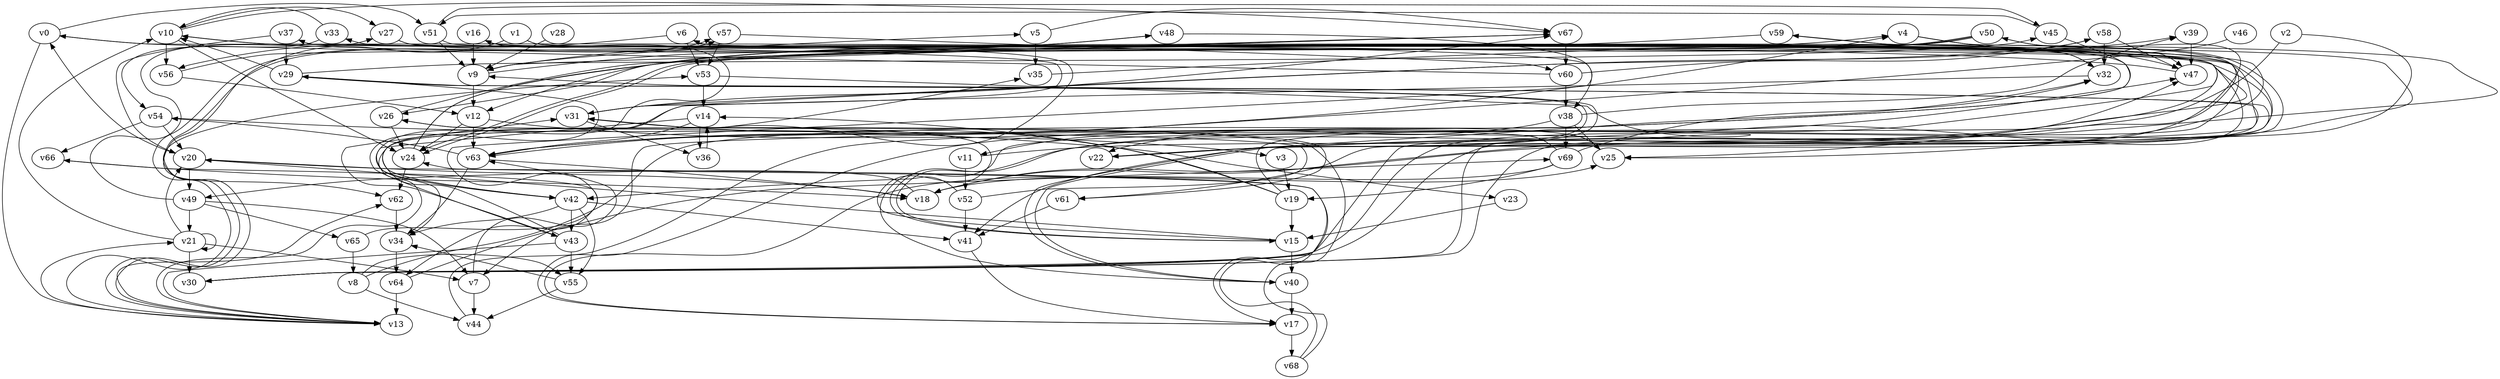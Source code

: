 // Benchmark game 105 - 70 vertices
digraph G {
    v0 [name="v0", player=1];
    v1 [name="v1", player=0];
    v2 [name="v2", player=1];
    v3 [name="v3", player=1];
    v4 [name="v4", player=1];
    v5 [name="v5", player=0];
    v6 [name="v6", player=1];
    v7 [name="v7", player=1];
    v8 [name="v8", player=0];
    v9 [name="v9", player=1];
    v10 [name="v10", player=1];
    v11 [name="v11", player=1];
    v12 [name="v12", player=1, target=1];
    v13 [name="v13", player=0, target=1];
    v14 [name="v14", player=1];
    v15 [name="v15", player=0];
    v16 [name="v16", player=1, target=1];
    v17 [name="v17", player=1];
    v18 [name="v18", player=0];
    v19 [name="v19", player=1];
    v20 [name="v20", player=1];
    v21 [name="v21", player=1];
    v22 [name="v22", player=0];
    v23 [name="v23", player=1];
    v24 [name="v24", player=1];
    v25 [name="v25", player=0];
    v26 [name="v26", player=0];
    v27 [name="v27", player=1];
    v28 [name="v28", player=1];
    v29 [name="v29", player=1];
    v30 [name="v30", player=0];
    v31 [name="v31", player=0];
    v32 [name="v32", player=1];
    v33 [name="v33", player=0];
    v34 [name="v34", player=0];
    v35 [name="v35", player=1];
    v36 [name="v36", player=0];
    v37 [name="v37", player=0];
    v38 [name="v38", player=1];
    v39 [name="v39", player=0];
    v40 [name="v40", player=0];
    v41 [name="v41", player=1];
    v42 [name="v42", player=0, target=1];
    v43 [name="v43", player=0];
    v44 [name="v44", player=0];
    v45 [name="v45", player=0];
    v46 [name="v46", player=1];
    v47 [name="v47", player=0];
    v48 [name="v48", player=0];
    v49 [name="v49", player=1, target=1];
    v50 [name="v50", player=0];
    v51 [name="v51", player=0];
    v52 [name="v52", player=1];
    v53 [name="v53", player=0];
    v54 [name="v54", player=0, target=1];
    v55 [name="v55", player=0];
    v56 [name="v56", player=0];
    v57 [name="v57", player=1];
    v58 [name="v58", player=1];
    v59 [name="v59", player=0];
    v60 [name="v60", player=0];
    v61 [name="v61", player=1];
    v62 [name="v62", player=1];
    v63 [name="v63", player=1];
    v64 [name="v64", player=1, target=1];
    v65 [name="v65", player=1];
    v66 [name="v66", player=0];
    v67 [name="v67", player=0];
    v68 [name="v68", player=1];
    v69 [name="v69", player=1];

    v0 -> v51 [constraint="time == 0"];
    v1 -> v62 [constraint="time == 20"];
    v2 -> v40 [constraint="(time % 4 == 0) || (time % 5 == 0)"];
    v3 -> v19;
    v4 -> v15 [constraint="(time % 2 == 1) || (time % 4 == 2)"];
    v5 -> v67 [constraint="time >= 10"];
    v6 -> v22 [constraint="time == 1"];
    v7 -> v63 [constraint="time == 13"];
    v8 -> v59 [constraint="time >= 15"];
    v9 -> v67 [constraint="time == 15"];
    v10 -> v24 [constraint="time == 3"];
    v11 -> v16 [constraint="time >= 8"];
    v12 -> v63;
    v13 -> v57 [constraint="time <= 14"];
    v14 -> v63 [constraint="time == 7"];
    v15 -> v47 [constraint="time <= 24"];
    v16 -> v42 [constraint="time % 4 == 1"];
    v17 -> v68;
    v18 -> v49 [constraint="time % 6 == 3"];
    v19 -> v15;
    v20 -> v18 [constraint="time >= 14"];
    v21 -> v10 [constraint="time % 2 == 1"];
    v22 -> v32 [constraint="time == 18"];
    v23 -> v15;
    v24 -> v62;
    v25 -> v11 [constraint="time % 6 == 4"];
    v26 -> v24;
    v27 -> v30 [constraint="time % 3 == 2"];
    v28 -> v9;
    v29 -> v61 [constraint="time % 2 == 1"];
    v30 -> v50 [constraint="time % 6 == 5"];
    v31 -> v61 [constraint="time == 7"];
    v32 -> v42 [constraint="time >= 3"];
    v33 -> v54 [constraint="time % 2 == 0"];
    v34 -> v35 [constraint="time >= 8"];
    v35 -> v32 [constraint="time == 3"];
    v36 -> v14;
    v37 -> v20 [constraint="time == 18"];
    v38 -> v25;
    v39 -> v47;
    v40 -> v29 [constraint="time % 3 == 0"];
    v41 -> v17 [constraint="time % 2 == 1"];
    v42 -> v58 [constraint="time % 4 == 0"];
    v43 -> v31 [constraint="time % 4 == 3"];
    v44 -> v47 [constraint="time >= 11"];
    v45 -> v7 [constraint="time == 15"];
    v46 -> v63 [constraint="time >= 13"];
    v47 -> v10 [constraint="time == 6"];
    v48 -> v9 [constraint="time <= 14"];
    v49 -> v27 [constraint="time == 10"];
    v50 -> v26 [constraint="time == 16"];
    v51 -> v9;
    v52 -> v42 [constraint="time == 1"];
    v53 -> v18 [constraint="time <= 19"];
    v54 -> v20;
    v55 -> v34 [constraint="time % 3 == 1"];
    v56 -> v47 [constraint="time == 11"];
    v57 -> v53;
    v58 -> v32;
    v59 -> v12 [constraint="time == 12"];
    v60 -> v58 [constraint="(time >= 9) && (time <= 20)"];
    v61 -> v41;
    v62 -> v34;
    v63 -> v34;
    v64 -> v13;
    v65 -> v8;
    v66 -> v18 [constraint="time <= 23"];
    v67 -> v60;
    v68 -> v24 [constraint="time == 18"];
    v69 -> v19;
    v0 -> v13 [constraint="time <= 7"];
    v64 -> v69 [constraint="time <= 24"];
    v53 -> v14;
    v19 -> v31 [constraint="time == 10"];
    v26 -> v67 [constraint="time == 16"];
    v9 -> v12;
    v63 -> v4 [constraint="time <= 14"];
    v58 -> v47 [constraint="time == 20"];
    v11 -> v52;
    v20 -> v49;
    v42 -> v41;
    v20 -> v0 [constraint="time <= 8"];
    v29 -> v43 [constraint="time >= 13"];
    v49 -> v21;
    v31 -> v36;
    v10 -> v56;
    v37 -> v29;
    v49 -> v7 [constraint="time <= 24"];
    v43 -> v33 [constraint="time == 1"];
    v6 -> v53;
    v31 -> v67 [constraint="time <= 7"];
    v6 -> v56 [constraint="time % 4 == 0"];
    v50 -> v24 [constraint="time == 2"];
    v33 -> v10 [constraint="time >= 1"];
    v21 -> v21;
    v13 -> v62 [constraint="time == 2"];
    v49 -> v65;
    v43 -> v55;
    v10 -> v67 [constraint="time >= 15"];
    v42 -> v34;
    v27 -> v25 [constraint="time == 11"];
    v1 -> v17 [constraint="time % 6 == 0"];
    v42 -> v55 [constraint="time % 4 == 0"];
    v56 -> v12 [constraint="time % 5 == 4"];
    v21 -> v7 [constraint="time >= 3"];
    v38 -> v22;
    v14 -> v13 [constraint="time % 3 == 2"];
    v34 -> v64;
    v14 -> v36;
    v10 -> v27 [constraint="time >= 6"];
    v50 -> v24 [constraint="time % 4 == 1"];
    v52 -> v41;
    v15 -> v20 [constraint="time >= 1"];
    v13 -> v57 [constraint="time == 1"];
    v19 -> v6 [constraint="time % 6 == 5"];
    v38 -> v39 [constraint="time == 16"];
    v65 -> v66 [constraint="time == 11"];
    v38 -> v69;
    v69 -> v18 [constraint="time == 19"];
    v15 -> v31 [constraint="time % 5 == 2"];
    v13 -> v53 [constraint="time == 8"];
    v15 -> v40;
    v19 -> v14 [constraint="time % 2 == 0"];
    v12 -> v24;
    v40 -> v17;
    v45 -> v51 [constraint="time >= 9"];
    v21 -> v30;
    v69 -> v32 [constraint="time <= 5"];
    v16 -> v18 [constraint="time <= 13"];
    v50 -> v22 [constraint="time <= 20"];
    v10 -> v31 [constraint="(time % 2 == 1) || (time % 3 == 1)"];
    v20 -> v30 [constraint="time % 5 == 0"];
    v57 -> v60 [constraint="time == 9"];
    v17 -> v25 [constraint="time % 6 == 4"];
    v63 -> v54 [constraint="time >= 15"];
    v60 -> v38;
    v69 -> v63 [constraint="time == 4"];
    v9 -> v5 [constraint="time == 10"];
    v22 -> v37 [constraint="time >= 1"];
    v2 -> v30 [constraint="time >= 12"];
    v4 -> v47 [constraint="time <= 5"];
    v63 -> v18;
    v59 -> v17 [constraint="time == 5"];
    v55 -> v44;
    v8 -> v55 [constraint="time >= 11"];
    v68 -> v26 [constraint="time % 5 == 3"];
    v29 -> v40 [constraint="time % 3 == 2"];
    v13 -> v21 [constraint="time >= 9"];
    v24 -> v48 [constraint="time % 3 == 1"];
    v54 -> v66;
    v5 -> v35;
    v29 -> v45 [constraint="time <= 19"];
    v29 -> v10 [constraint="time % 6 == 2"];
    v30 -> v9 [constraint="time >= 12"];
    v54 -> v23 [constraint="time % 3 == 1"];
    v31 -> v39 [constraint="time >= 12"];
    v7 -> v44;
    v60 -> v0 [constraint="time == 11"];
    v0 -> v38 [constraint="time % 6 == 4"];
    v51 -> v25 [constraint="time >= 8"];
    v48 -> v64 [constraint="time == 13"];
    v16 -> v9;
    v1 -> v41 [constraint="time <= 16"];
    v9 -> v32 [constraint="time % 4 == 2"];
    v21 -> v20 [constraint="time <= 23"];
    v42 -> v43;
    v24 -> v4 [constraint="time >= 10"];
    v8 -> v44;
    v52 -> v26 [constraint="time % 4 == 0"];
    v12 -> v3 [constraint="time % 5 == 2"];
    v43 -> v13 [constraint="time % 5 == 1"];
    v51 -> v45 [constraint="time >= 1"];
}
